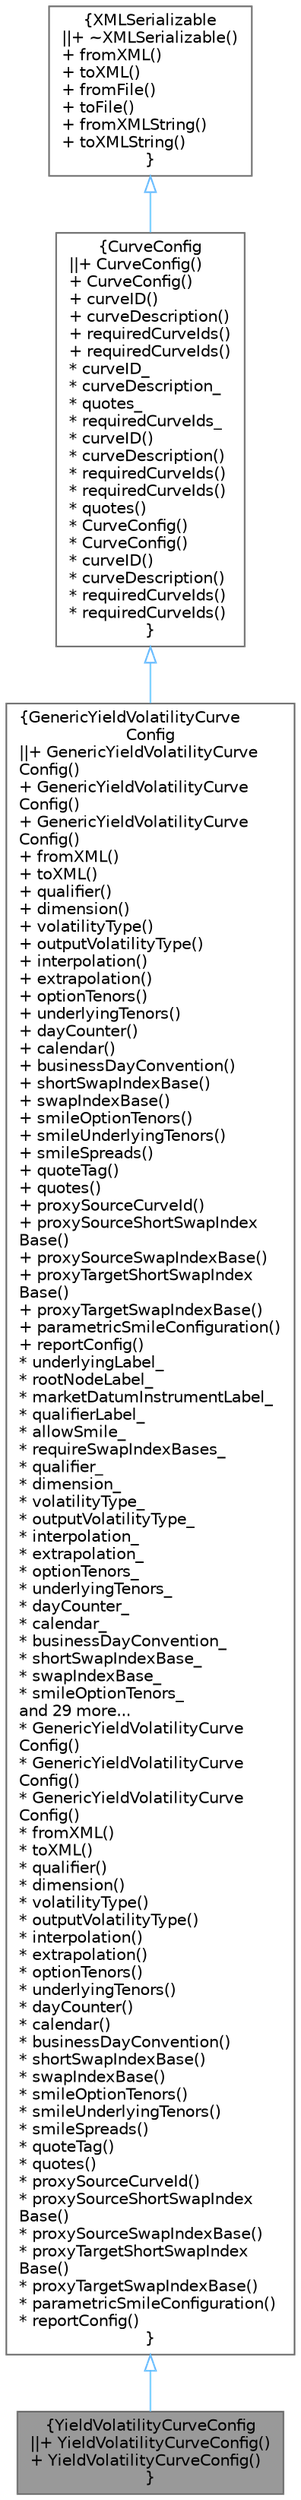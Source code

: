 digraph "YieldVolatilityCurveConfig"
{
 // INTERACTIVE_SVG=YES
 // LATEX_PDF_SIZE
  bgcolor="transparent";
  edge [fontname=Helvetica,fontsize=10,labelfontname=Helvetica,labelfontsize=10];
  node [fontname=Helvetica,fontsize=10,shape=box,height=0.2,width=0.4];
  Node1 [label="{YieldVolatilityCurveConfig\n||+ YieldVolatilityCurveConfig()\l+ YieldVolatilityCurveConfig()\l}",height=0.2,width=0.4,color="gray40", fillcolor="grey60", style="filled", fontcolor="black",tooltip="Yield volatility curve configuration."];
  Node2 -> Node1 [dir="back",color="steelblue1",style="solid",arrowtail="onormal"];
  Node2 [label="{GenericYieldVolatilityCurve\lConfig\n||+ GenericYieldVolatilityCurve\lConfig()\l+ GenericYieldVolatilityCurve\lConfig()\l+ GenericYieldVolatilityCurve\lConfig()\l+ fromXML()\l+ toXML()\l+ qualifier()\l+ dimension()\l+ volatilityType()\l+ outputVolatilityType()\l+ interpolation()\l+ extrapolation()\l+ optionTenors()\l+ underlyingTenors()\l+ dayCounter()\l+ calendar()\l+ businessDayConvention()\l+ shortSwapIndexBase()\l+ swapIndexBase()\l+ smileOptionTenors()\l+ smileUnderlyingTenors()\l+ smileSpreads()\l+ quoteTag()\l+ quotes()\l+ proxySourceCurveId()\l+ proxySourceShortSwapIndex\lBase()\l+ proxySourceSwapIndexBase()\l+ proxyTargetShortSwapIndex\lBase()\l+ proxyTargetSwapIndexBase()\l+ parametricSmileConfiguration()\l+ reportConfig()\l* underlyingLabel_\l* rootNodeLabel_\l* marketDatumInstrumentLabel_\l* qualifierLabel_\l* allowSmile_\l* requireSwapIndexBases_\l* qualifier_\l* dimension_\l* volatilityType_\l* outputVolatilityType_\l* interpolation_\l* extrapolation_\l* optionTenors_\l* underlyingTenors_\l* dayCounter_\l* calendar_\l* businessDayConvention_\l* shortSwapIndexBase_\l* swapIndexBase_\l* smileOptionTenors_\land 29 more...\l* GenericYieldVolatilityCurve\lConfig()\l* GenericYieldVolatilityCurve\lConfig()\l* GenericYieldVolatilityCurve\lConfig()\l* fromXML()\l* toXML()\l* qualifier()\l* dimension()\l* volatilityType()\l* outputVolatilityType()\l* interpolation()\l* extrapolation()\l* optionTenors()\l* underlyingTenors()\l* dayCounter()\l* calendar()\l* businessDayConvention()\l* shortSwapIndexBase()\l* swapIndexBase()\l* smileOptionTenors()\l* smileUnderlyingTenors()\l* smileSpreads()\l* quoteTag()\l* quotes()\l* proxySourceCurveId()\l* proxySourceShortSwapIndex\lBase()\l* proxySourceSwapIndexBase()\l* proxyTargetShortSwapIndex\lBase()\l* proxyTargetSwapIndexBase()\l* parametricSmileConfiguration()\l* reportConfig()\l}",height=0.2,width=0.4,color="gray40", fillcolor="white", style="filled",URL="$classore_1_1data_1_1_generic_yield_volatility_curve_config.html",tooltip="Generic yield volatility curve configuration class."];
  Node3 -> Node2 [dir="back",color="steelblue1",style="solid",arrowtail="onormal"];
  Node3 [label="{CurveConfig\n||+ CurveConfig()\l+ CurveConfig()\l+ curveID()\l+ curveDescription()\l+ requiredCurveIds()\l+ requiredCurveIds()\l* curveID_\l* curveDescription_\l* quotes_\l* requiredCurveIds_\l* curveID()\l* curveDescription()\l* requiredCurveIds()\l* requiredCurveIds()\l* quotes()\l* CurveConfig()\l* CurveConfig()\l* curveID()\l* curveDescription()\l* requiredCurveIds()\l* requiredCurveIds()\l}",height=0.2,width=0.4,color="gray40", fillcolor="white", style="filled",URL="$classore_1_1data_1_1_curve_config.html",tooltip="Base curve configuration."];
  Node4 -> Node3 [dir="back",color="steelblue1",style="solid",arrowtail="onormal"];
  Node4 [label="{XMLSerializable\n||+ ~XMLSerializable()\l+ fromXML()\l+ toXML()\l+ fromFile()\l+ toFile()\l+ fromXMLString()\l+ toXMLString()\l}",height=0.2,width=0.4,color="gray40", fillcolor="white", style="filled",URL="$classore_1_1data_1_1_x_m_l_serializable.html",tooltip="Base class for all serializable classes."];
}
